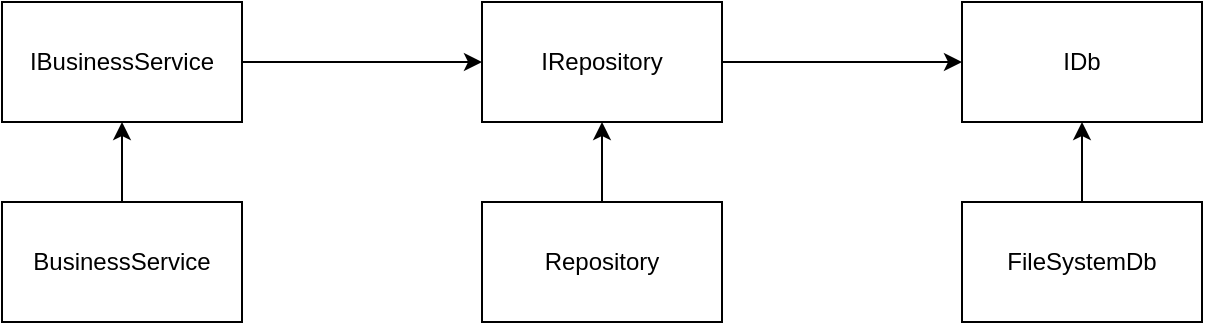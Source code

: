 <mxfile version="20.7.4" type="github">
  <diagram id="IazaFQufbwxDpcyIUHQd" name="Page-1">
    <mxGraphModel dx="2037" dy="775" grid="1" gridSize="10" guides="1" tooltips="1" connect="1" arrows="1" fold="1" page="1" pageScale="1" pageWidth="1100" pageHeight="850" math="0" shadow="0">
      <root>
        <mxCell id="0" />
        <mxCell id="1" parent="0" />
        <mxCell id="U4I8RHW-6Y1IPheTWrWD-2" value="IDb" style="rounded=0;whiteSpace=wrap;html=1;" vertex="1" parent="1">
          <mxGeometry x="920" y="345" width="120" height="60" as="geometry" />
        </mxCell>
        <mxCell id="U4I8RHW-6Y1IPheTWrWD-9" value="" style="edgeStyle=orthogonalEdgeStyle;rounded=0;orthogonalLoop=1;jettySize=auto;html=1;" edge="1" parent="1" source="U4I8RHW-6Y1IPheTWrWD-3" target="U4I8RHW-6Y1IPheTWrWD-2">
          <mxGeometry relative="1" as="geometry" />
        </mxCell>
        <mxCell id="U4I8RHW-6Y1IPheTWrWD-3" value="FileSystemDb" style="rounded=0;whiteSpace=wrap;html=1;" vertex="1" parent="1">
          <mxGeometry x="920" y="445" width="120" height="60" as="geometry" />
        </mxCell>
        <mxCell id="U4I8RHW-6Y1IPheTWrWD-8" style="edgeStyle=orthogonalEdgeStyle;rounded=0;orthogonalLoop=1;jettySize=auto;html=1;entryX=0;entryY=0.5;entryDx=0;entryDy=0;" edge="1" parent="1" source="U4I8RHW-6Y1IPheTWrWD-5" target="U4I8RHW-6Y1IPheTWrWD-2">
          <mxGeometry relative="1" as="geometry" />
        </mxCell>
        <mxCell id="U4I8RHW-6Y1IPheTWrWD-5" value="IRepository" style="rounded=0;whiteSpace=wrap;html=1;" vertex="1" parent="1">
          <mxGeometry x="680" y="345" width="120" height="60" as="geometry" />
        </mxCell>
        <mxCell id="U4I8RHW-6Y1IPheTWrWD-7" style="edgeStyle=orthogonalEdgeStyle;rounded=0;orthogonalLoop=1;jettySize=auto;html=1;entryX=0.5;entryY=1;entryDx=0;entryDy=0;" edge="1" parent="1" source="U4I8RHW-6Y1IPheTWrWD-6" target="U4I8RHW-6Y1IPheTWrWD-5">
          <mxGeometry relative="1" as="geometry" />
        </mxCell>
        <mxCell id="U4I8RHW-6Y1IPheTWrWD-6" value="Repository" style="rounded=0;whiteSpace=wrap;html=1;" vertex="1" parent="1">
          <mxGeometry x="680" y="445" width="120" height="60" as="geometry" />
        </mxCell>
        <mxCell id="U4I8RHW-6Y1IPheTWrWD-15" value="" style="edgeStyle=orthogonalEdgeStyle;rounded=0;orthogonalLoop=1;jettySize=auto;html=1;" edge="1" parent="1" source="U4I8RHW-6Y1IPheTWrWD-12" target="U4I8RHW-6Y1IPheTWrWD-5">
          <mxGeometry relative="1" as="geometry" />
        </mxCell>
        <mxCell id="U4I8RHW-6Y1IPheTWrWD-12" value="IBusinessService" style="rounded=0;whiteSpace=wrap;html=1;" vertex="1" parent="1">
          <mxGeometry x="440" y="345" width="120" height="60" as="geometry" />
        </mxCell>
        <mxCell id="U4I8RHW-6Y1IPheTWrWD-14" value="" style="edgeStyle=orthogonalEdgeStyle;rounded=0;orthogonalLoop=1;jettySize=auto;html=1;" edge="1" parent="1" source="U4I8RHW-6Y1IPheTWrWD-13" target="U4I8RHW-6Y1IPheTWrWD-12">
          <mxGeometry relative="1" as="geometry" />
        </mxCell>
        <mxCell id="U4I8RHW-6Y1IPheTWrWD-13" value="BusinessService" style="rounded=0;whiteSpace=wrap;html=1;" vertex="1" parent="1">
          <mxGeometry x="440" y="445" width="120" height="60" as="geometry" />
        </mxCell>
      </root>
    </mxGraphModel>
  </diagram>
</mxfile>
